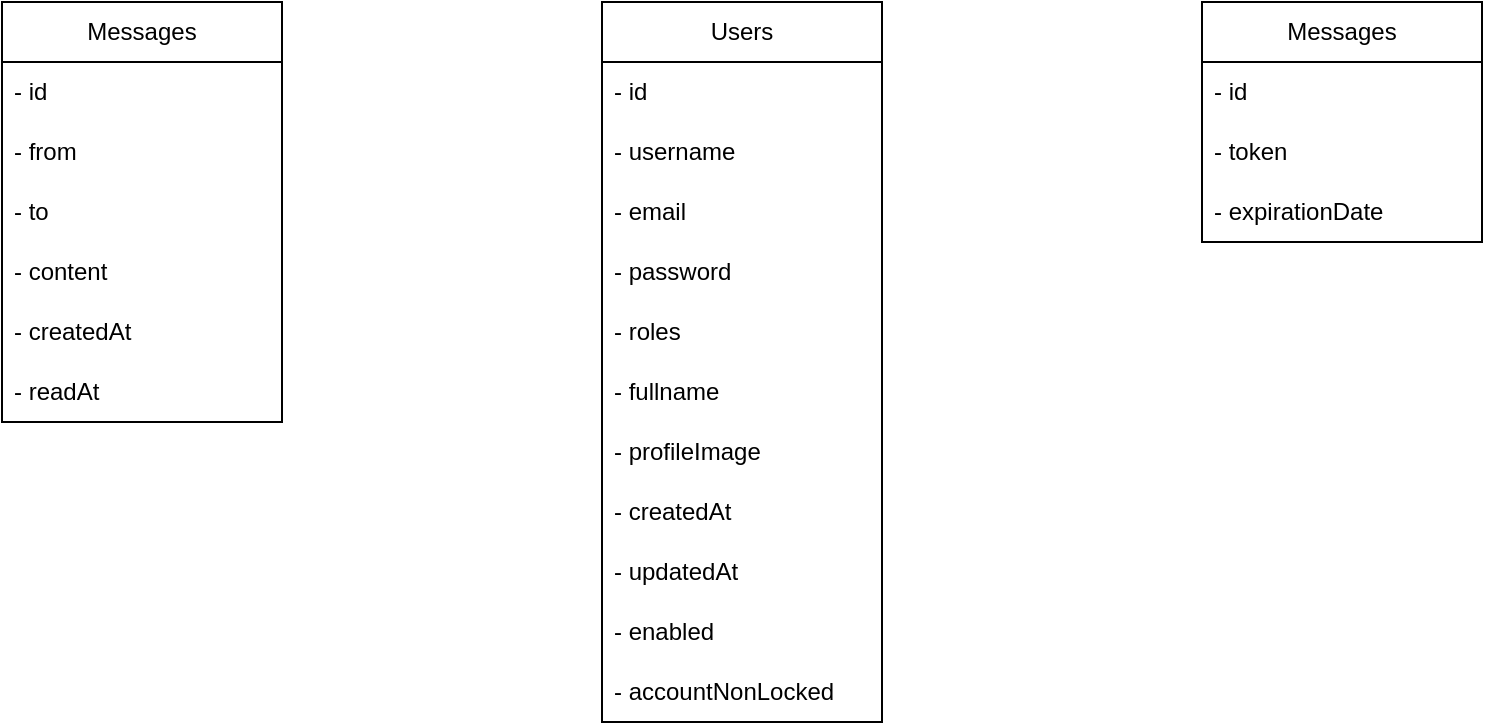 <mxfile version="23.0.2" type="device">
  <diagram name="Page-1" id="B7-3M733uK068jvZ_Xqh">
    <mxGraphModel dx="1050" dy="621" grid="1" gridSize="10" guides="1" tooltips="1" connect="1" arrows="1" fold="1" page="1" pageScale="1" pageWidth="827" pageHeight="1169" math="0" shadow="0">
      <root>
        <mxCell id="0" />
        <mxCell id="1" parent="0" />
        <mxCell id="Wtmpsh4QQ8gYiU8xSISh-1" value="Messages" style="swimlane;fontStyle=0;childLayout=stackLayout;horizontal=1;startSize=30;horizontalStack=0;resizeParent=1;resizeParentMax=0;resizeLast=0;collapsible=1;marginBottom=0;whiteSpace=wrap;html=1;expand=1;resizable=0;" vertex="1" parent="1">
          <mxGeometry x="30" y="120" width="140" height="210" as="geometry">
            <mxRectangle x="120" y="130" width="100" height="30" as="alternateBounds" />
          </mxGeometry>
        </mxCell>
        <mxCell id="Wtmpsh4QQ8gYiU8xSISh-2" value="- id" style="text;strokeColor=none;fillColor=none;align=left;verticalAlign=middle;spacingLeft=4;spacingRight=4;overflow=hidden;points=[[0,0.5],[1,0.5]];portConstraint=eastwest;rotatable=0;whiteSpace=wrap;html=1;" vertex="1" parent="Wtmpsh4QQ8gYiU8xSISh-1">
          <mxGeometry y="30" width="140" height="30" as="geometry" />
        </mxCell>
        <mxCell id="Wtmpsh4QQ8gYiU8xSISh-3" value="- from" style="text;strokeColor=none;fillColor=none;align=left;verticalAlign=middle;spacingLeft=4;spacingRight=4;overflow=hidden;points=[[0,0.5],[1,0.5]];portConstraint=eastwest;rotatable=0;whiteSpace=wrap;html=1;" vertex="1" parent="Wtmpsh4QQ8gYiU8xSISh-1">
          <mxGeometry y="60" width="140" height="30" as="geometry" />
        </mxCell>
        <mxCell id="Wtmpsh4QQ8gYiU8xSISh-4" value="- to" style="text;strokeColor=none;fillColor=none;align=left;verticalAlign=middle;spacingLeft=4;spacingRight=4;overflow=hidden;points=[[0,0.5],[1,0.5]];portConstraint=eastwest;rotatable=0;whiteSpace=wrap;html=1;" vertex="1" parent="Wtmpsh4QQ8gYiU8xSISh-1">
          <mxGeometry y="90" width="140" height="30" as="geometry" />
        </mxCell>
        <mxCell id="Wtmpsh4QQ8gYiU8xSISh-22" value="- content" style="text;strokeColor=none;fillColor=none;align=left;verticalAlign=middle;spacingLeft=4;spacingRight=4;overflow=hidden;points=[[0,0.5],[1,0.5]];portConstraint=eastwest;rotatable=0;whiteSpace=wrap;html=1;" vertex="1" parent="Wtmpsh4QQ8gYiU8xSISh-1">
          <mxGeometry y="120" width="140" height="30" as="geometry" />
        </mxCell>
        <mxCell id="Wtmpsh4QQ8gYiU8xSISh-21" value="- createdAt" style="text;strokeColor=none;fillColor=none;align=left;verticalAlign=middle;spacingLeft=4;spacingRight=4;overflow=hidden;points=[[0,0.5],[1,0.5]];portConstraint=eastwest;rotatable=0;whiteSpace=wrap;html=1;" vertex="1" parent="Wtmpsh4QQ8gYiU8xSISh-1">
          <mxGeometry y="150" width="140" height="30" as="geometry" />
        </mxCell>
        <mxCell id="Wtmpsh4QQ8gYiU8xSISh-23" value="- readAt" style="text;strokeColor=none;fillColor=none;align=left;verticalAlign=middle;spacingLeft=4;spacingRight=4;overflow=hidden;points=[[0,0.5],[1,0.5]];portConstraint=eastwest;rotatable=0;whiteSpace=wrap;html=1;" vertex="1" parent="Wtmpsh4QQ8gYiU8xSISh-1">
          <mxGeometry y="180" width="140" height="30" as="geometry" />
        </mxCell>
        <mxCell id="Wtmpsh4QQ8gYiU8xSISh-5" value="Users" style="swimlane;fontStyle=0;childLayout=stackLayout;horizontal=1;startSize=30;horizontalStack=0;resizeParent=1;resizeParentMax=0;resizeLast=0;collapsible=1;marginBottom=0;whiteSpace=wrap;html=1;expand=1;resizable=0;" vertex="1" parent="1">
          <mxGeometry x="330" y="120" width="140" height="360" as="geometry">
            <mxRectangle x="120" y="130" width="100" height="30" as="alternateBounds" />
          </mxGeometry>
        </mxCell>
        <mxCell id="Wtmpsh4QQ8gYiU8xSISh-6" value="- id" style="text;strokeColor=none;fillColor=none;align=left;verticalAlign=middle;spacingLeft=4;spacingRight=4;overflow=hidden;points=[[0,0.5],[1,0.5]];portConstraint=eastwest;rotatable=0;whiteSpace=wrap;html=1;" vertex="1" parent="Wtmpsh4QQ8gYiU8xSISh-5">
          <mxGeometry y="30" width="140" height="30" as="geometry" />
        </mxCell>
        <mxCell id="Wtmpsh4QQ8gYiU8xSISh-7" value="- username" style="text;strokeColor=none;fillColor=none;align=left;verticalAlign=middle;spacingLeft=4;spacingRight=4;overflow=hidden;points=[[0,0.5],[1,0.5]];portConstraint=eastwest;rotatable=0;whiteSpace=wrap;html=1;" vertex="1" parent="Wtmpsh4QQ8gYiU8xSISh-5">
          <mxGeometry y="60" width="140" height="30" as="geometry" />
        </mxCell>
        <mxCell id="Wtmpsh4QQ8gYiU8xSISh-8" value="- email" style="text;strokeColor=none;fillColor=none;align=left;verticalAlign=middle;spacingLeft=4;spacingRight=4;overflow=hidden;points=[[0,0.5],[1,0.5]];portConstraint=eastwest;rotatable=0;whiteSpace=wrap;html=1;" vertex="1" parent="Wtmpsh4QQ8gYiU8xSISh-5">
          <mxGeometry y="90" width="140" height="30" as="geometry" />
        </mxCell>
        <mxCell id="Wtmpsh4QQ8gYiU8xSISh-13" value="- password" style="text;strokeColor=none;fillColor=none;align=left;verticalAlign=middle;spacingLeft=4;spacingRight=4;overflow=hidden;points=[[0,0.5],[1,0.5]];portConstraint=eastwest;rotatable=0;whiteSpace=wrap;html=1;" vertex="1" parent="Wtmpsh4QQ8gYiU8xSISh-5">
          <mxGeometry y="120" width="140" height="30" as="geometry" />
        </mxCell>
        <mxCell id="Wtmpsh4QQ8gYiU8xSISh-12" value="- roles" style="text;strokeColor=none;fillColor=none;align=left;verticalAlign=middle;spacingLeft=4;spacingRight=4;overflow=hidden;points=[[0,0.5],[1,0.5]];portConstraint=eastwest;rotatable=0;whiteSpace=wrap;html=1;" vertex="1" parent="Wtmpsh4QQ8gYiU8xSISh-5">
          <mxGeometry y="150" width="140" height="30" as="geometry" />
        </mxCell>
        <mxCell id="Wtmpsh4QQ8gYiU8xSISh-11" value="- fullname" style="text;strokeColor=none;fillColor=none;align=left;verticalAlign=middle;spacingLeft=4;spacingRight=4;overflow=hidden;points=[[0,0.5],[1,0.5]];portConstraint=eastwest;rotatable=0;whiteSpace=wrap;html=1;" vertex="1" parent="Wtmpsh4QQ8gYiU8xSISh-5">
          <mxGeometry y="180" width="140" height="30" as="geometry" />
        </mxCell>
        <mxCell id="Wtmpsh4QQ8gYiU8xSISh-10" value="- profileImage" style="text;strokeColor=none;fillColor=none;align=left;verticalAlign=middle;spacingLeft=4;spacingRight=4;overflow=hidden;points=[[0,0.5],[1,0.5]];portConstraint=eastwest;rotatable=0;whiteSpace=wrap;html=1;" vertex="1" parent="Wtmpsh4QQ8gYiU8xSISh-5">
          <mxGeometry y="210" width="140" height="30" as="geometry" />
        </mxCell>
        <mxCell id="Wtmpsh4QQ8gYiU8xSISh-9" value="- createdAt" style="text;strokeColor=none;fillColor=none;align=left;verticalAlign=middle;spacingLeft=4;spacingRight=4;overflow=hidden;points=[[0,0.5],[1,0.5]];portConstraint=eastwest;rotatable=0;whiteSpace=wrap;html=1;" vertex="1" parent="Wtmpsh4QQ8gYiU8xSISh-5">
          <mxGeometry y="240" width="140" height="30" as="geometry" />
        </mxCell>
        <mxCell id="Wtmpsh4QQ8gYiU8xSISh-16" value="- updatedAt" style="text;strokeColor=none;fillColor=none;align=left;verticalAlign=middle;spacingLeft=4;spacingRight=4;overflow=hidden;points=[[0,0.5],[1,0.5]];portConstraint=eastwest;rotatable=0;whiteSpace=wrap;html=1;" vertex="1" parent="Wtmpsh4QQ8gYiU8xSISh-5">
          <mxGeometry y="270" width="140" height="30" as="geometry" />
        </mxCell>
        <mxCell id="Wtmpsh4QQ8gYiU8xSISh-15" value="- enabled" style="text;strokeColor=none;fillColor=none;align=left;verticalAlign=middle;spacingLeft=4;spacingRight=4;overflow=hidden;points=[[0,0.5],[1,0.5]];portConstraint=eastwest;rotatable=0;whiteSpace=wrap;html=1;" vertex="1" parent="Wtmpsh4QQ8gYiU8xSISh-5">
          <mxGeometry y="300" width="140" height="30" as="geometry" />
        </mxCell>
        <mxCell id="Wtmpsh4QQ8gYiU8xSISh-14" value="- accountNonLocked" style="text;strokeColor=none;fillColor=none;align=left;verticalAlign=middle;spacingLeft=4;spacingRight=4;overflow=hidden;points=[[0,0.5],[1,0.5]];portConstraint=eastwest;rotatable=0;whiteSpace=wrap;html=1;" vertex="1" parent="Wtmpsh4QQ8gYiU8xSISh-5">
          <mxGeometry y="330" width="140" height="30" as="geometry" />
        </mxCell>
        <mxCell id="Wtmpsh4QQ8gYiU8xSISh-17" value="Messages" style="swimlane;fontStyle=0;childLayout=stackLayout;horizontal=1;startSize=30;horizontalStack=0;resizeParent=1;resizeParentMax=0;resizeLast=0;collapsible=1;marginBottom=0;whiteSpace=wrap;html=1;expand=1;resizable=0;" vertex="1" parent="1">
          <mxGeometry x="630" y="120" width="140" height="120" as="geometry">
            <mxRectangle x="120" y="130" width="100" height="30" as="alternateBounds" />
          </mxGeometry>
        </mxCell>
        <mxCell id="Wtmpsh4QQ8gYiU8xSISh-18" value="- id" style="text;strokeColor=none;fillColor=none;align=left;verticalAlign=middle;spacingLeft=4;spacingRight=4;overflow=hidden;points=[[0,0.5],[1,0.5]];portConstraint=eastwest;rotatable=0;whiteSpace=wrap;html=1;" vertex="1" parent="Wtmpsh4QQ8gYiU8xSISh-17">
          <mxGeometry y="30" width="140" height="30" as="geometry" />
        </mxCell>
        <mxCell id="Wtmpsh4QQ8gYiU8xSISh-19" value="- token" style="text;strokeColor=none;fillColor=none;align=left;verticalAlign=middle;spacingLeft=4;spacingRight=4;overflow=hidden;points=[[0,0.5],[1,0.5]];portConstraint=eastwest;rotatable=0;whiteSpace=wrap;html=1;" vertex="1" parent="Wtmpsh4QQ8gYiU8xSISh-17">
          <mxGeometry y="60" width="140" height="30" as="geometry" />
        </mxCell>
        <mxCell id="Wtmpsh4QQ8gYiU8xSISh-20" value="- expirationDate" style="text;strokeColor=none;fillColor=none;align=left;verticalAlign=middle;spacingLeft=4;spacingRight=4;overflow=hidden;points=[[0,0.5],[1,0.5]];portConstraint=eastwest;rotatable=0;whiteSpace=wrap;html=1;" vertex="1" parent="Wtmpsh4QQ8gYiU8xSISh-17">
          <mxGeometry y="90" width="140" height="30" as="geometry" />
        </mxCell>
      </root>
    </mxGraphModel>
  </diagram>
</mxfile>
